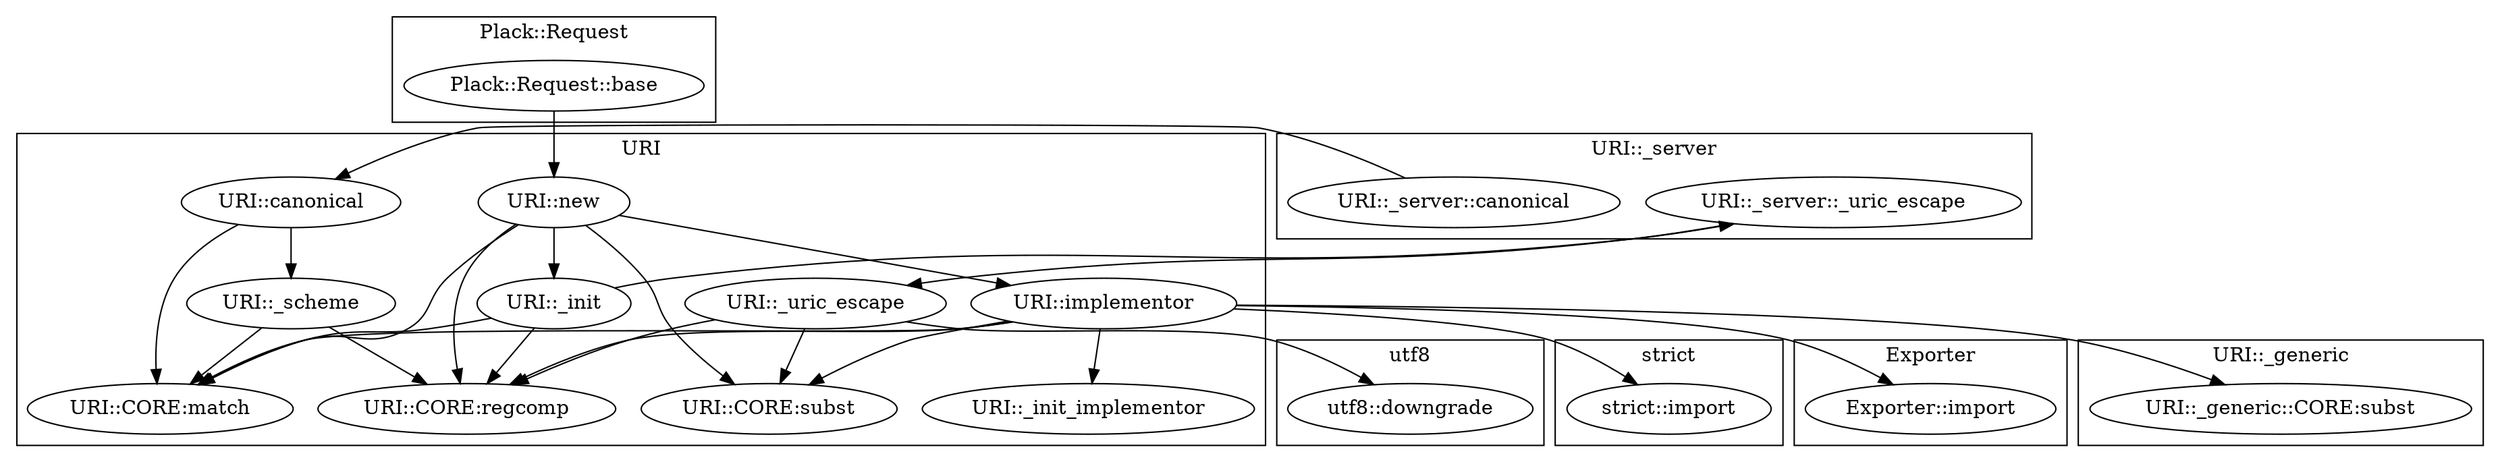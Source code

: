 digraph {
graph [overlap=false]
subgraph cluster_Plack_Request {
	label="Plack::Request";
	"Plack::Request::base";
}
subgraph cluster_strict {
	label="strict";
	"strict::import";
}
subgraph cluster_URI {
	label="URI";
	"URI::canonical";
	"URI::CORE:regcomp";
	"URI::new";
	"URI::_uric_escape";
	"URI::_scheme";
	"URI::implementor";
	"URI::CORE:match";
	"URI::_init_implementor";
	"URI::_init";
	"URI::CORE:subst";
}
subgraph cluster_Exporter {
	label="Exporter";
	"Exporter::import";
}
subgraph cluster_utf8 {
	label="utf8";
	"utf8::downgrade";
}
subgraph cluster_URI__generic {
	label="URI::_generic";
	"URI::_generic::CORE:subst";
}
subgraph cluster_URI__server {
	label="URI::_server";
	"URI::_server::_uric_escape";
	"URI::_server::canonical";
}
"URI::canonical" -> "URI::_scheme";
"URI::_uric_escape" -> "utf8::downgrade";
"URI::new" -> "URI::CORE:regcomp";
"URI::_scheme" -> "URI::CORE:regcomp";
"URI::_uric_escape" -> "URI::CORE:regcomp";
"URI::_init" -> "URI::CORE:regcomp";
"URI::implementor" -> "URI::CORE:regcomp";
"URI::implementor" -> "URI::_generic::CORE:subst";
"URI::implementor" -> "Exporter::import";
"URI::new" -> "URI::CORE:subst";
"URI::_uric_escape" -> "URI::CORE:subst";
"URI::implementor" -> "URI::CORE:subst";
"URI::new" -> "URI::implementor";
"URI::canonical" -> "URI::CORE:match";
"URI::new" -> "URI::CORE:match";
"URI::_scheme" -> "URI::CORE:match";
"URI::_init" -> "URI::CORE:match";
"URI::implementor" -> "URI::CORE:match";
"URI::implementor" -> "URI::_init_implementor";
"URI::new" -> "URI::_init";
"URI::_server::canonical" -> "URI::canonical";
"URI::_server::_uric_escape" -> "URI::_uric_escape";
"Plack::Request::base" -> "URI::new";
"URI::_init" -> "URI::_server::_uric_escape";
"URI::implementor" -> "strict::import";
}
